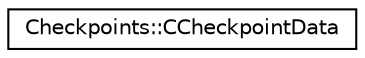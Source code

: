 digraph "Graphical Class Hierarchy"
{
 // LATEX_PDF_SIZE
  edge [fontname="Helvetica",fontsize="10",labelfontname="Helvetica",labelfontsize="10"];
  node [fontname="Helvetica",fontsize="10",shape=record];
  rankdir="LR";
  Node0 [label="Checkpoints::CCheckpointData",height=0.2,width=0.4,color="black", fillcolor="white", style="filled",URL="$struct_checkpoints_1_1_c_checkpoint_data.html",tooltip=" "];
}
